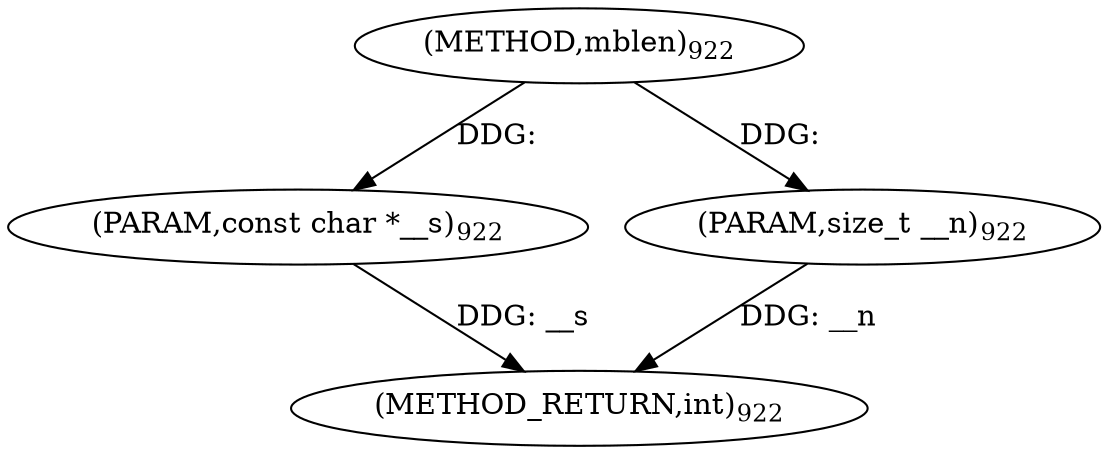 digraph "mblen" {  
"21859" [label = <(METHOD,mblen)<SUB>922</SUB>> ]
"21862" [label = <(METHOD_RETURN,int)<SUB>922</SUB>> ]
"21860" [label = <(PARAM,const char *__s)<SUB>922</SUB>> ]
"21861" [label = <(PARAM,size_t __n)<SUB>922</SUB>> ]
  "21860" -> "21862"  [ label = "DDG: __s"] 
  "21861" -> "21862"  [ label = "DDG: __n"] 
  "21859" -> "21860"  [ label = "DDG: "] 
  "21859" -> "21861"  [ label = "DDG: "] 
}

